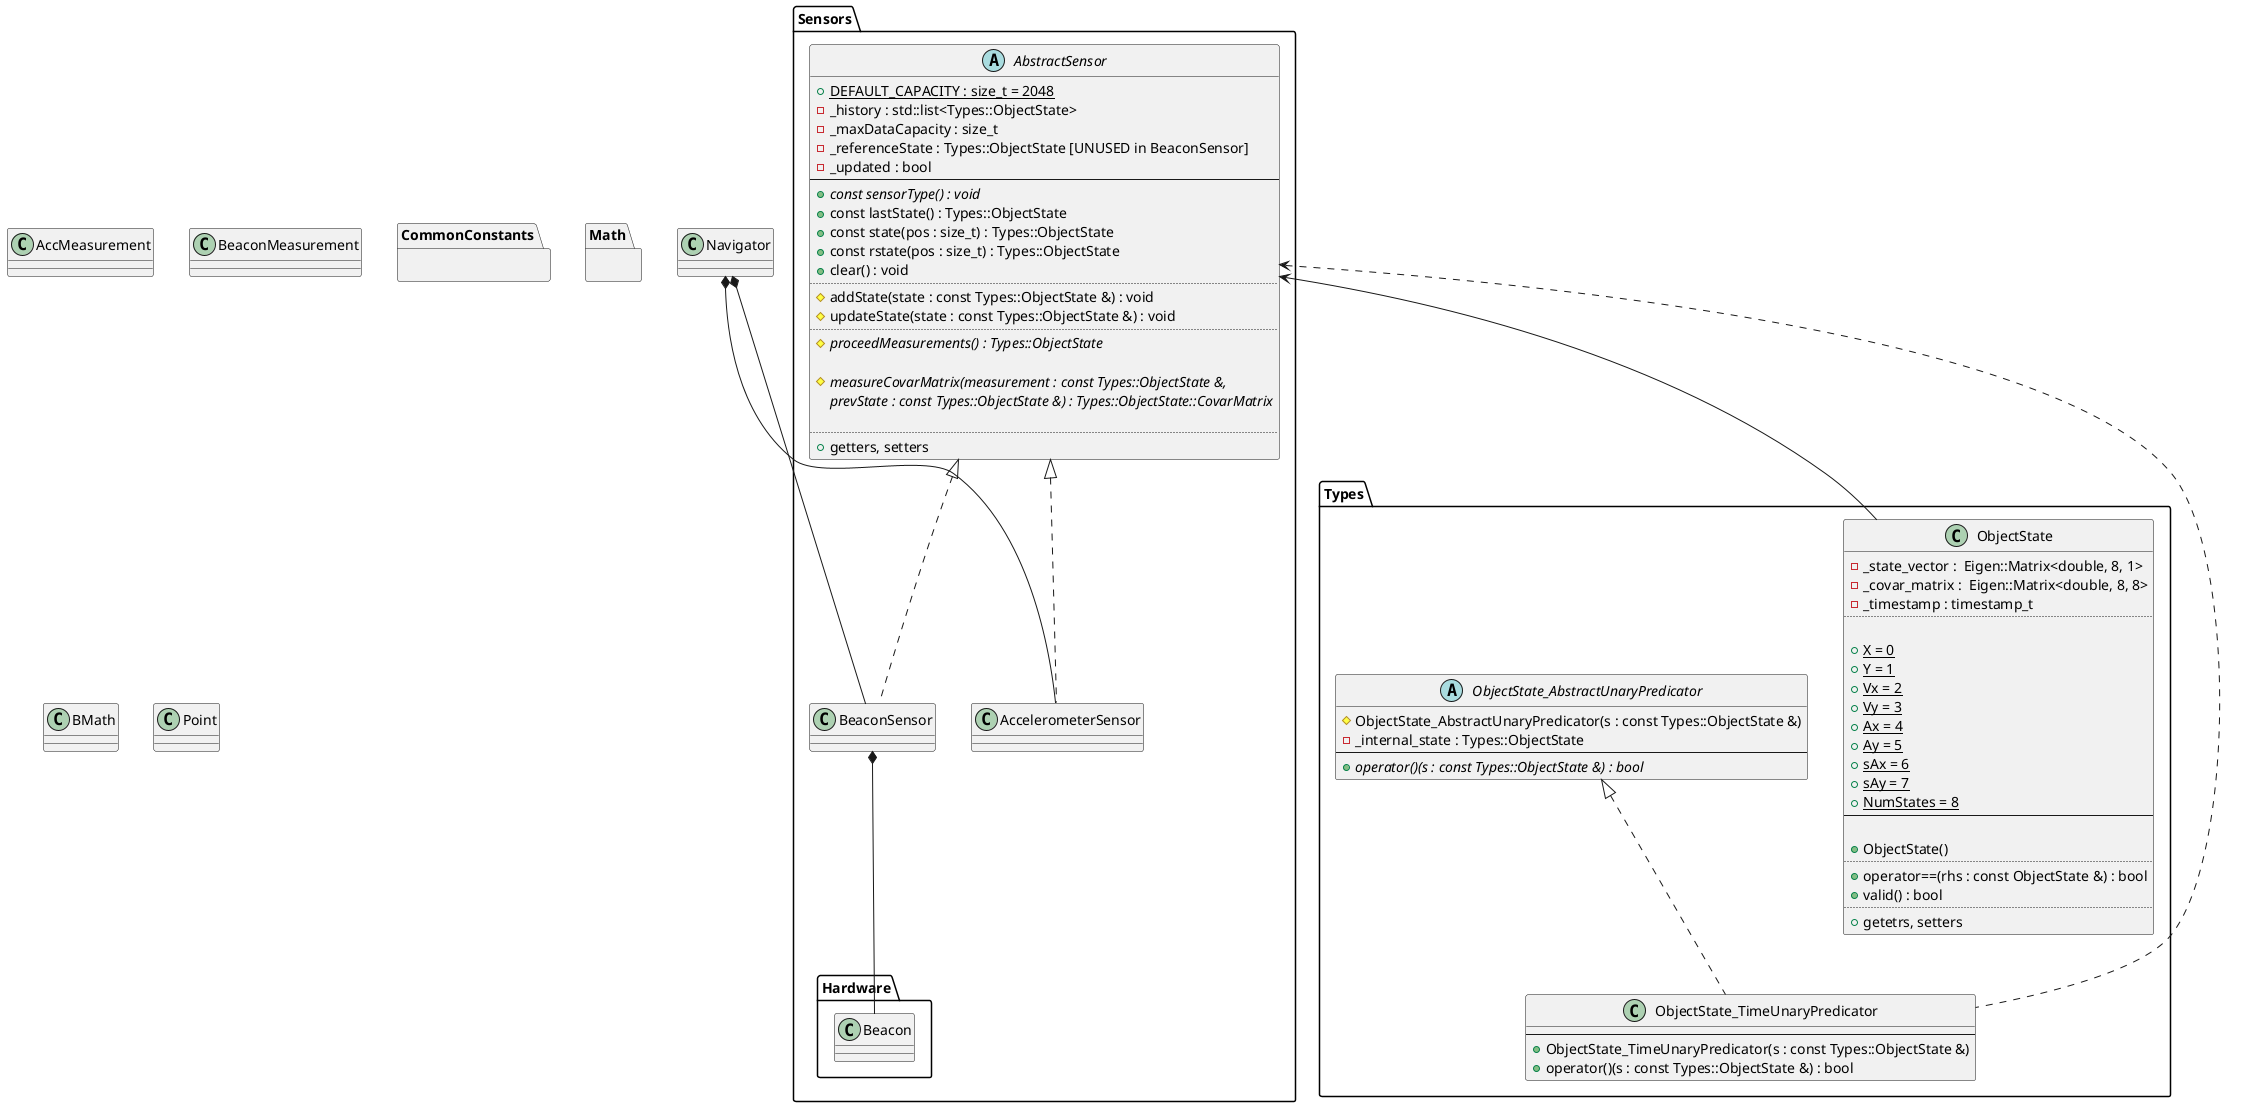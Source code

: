 @startuml
package Sensors{
    abstract class AbstractSensor{
        {static} + DEFAULT_CAPACITY : size_t = 2048
        - _history : std::list<Types::ObjectState>
        - _maxDataCapacity : size_t
        - _referenceState : Types::ObjectState [UNUSED in BeaconSensor]
        - _updated : bool
        --
        {abstract} + const sensorType() : void
        + const lastState() : Types::ObjectState
        + const state(pos : size_t) : Types::ObjectState
        + const rstate(pos : size_t) : Types::ObjectState
        + clear() : void
        ..
        # addState(state : const Types::ObjectState &) : void
        # updateState(state : const Types::ObjectState &) : void
        ..
        {abstract} # proceedMeasurements() : Types::ObjectState

        {abstract} # measureCovarMatrix(measurement : const Types::ObjectState &,
            {abstract} prevState : const Types::ObjectState &) : Types::ObjectState::CovarMatrix

        ..
        + getters, setters
    }

    class BeaconSensor{
    }

    class AccelerometerSensor{
    }

    AbstractSensor <|.. BeaconSensor
    AbstractSensor <|.. AccelerometerSensor





    package Hardware{
        class Beacon{
        }
    }

    BeaconSensor *-- Beacon
}


package Types{
    class ObjectState{
       - _state_vector :  Eigen::Matrix<double, 8, 1>
       - _covar_matrix :  Eigen::Matrix<double, 8, 8>
       - _timestamp : timestamp_t
       ..

       {static} + X = 0
       {static} + Y = 1
       {static} + Vx = 2
       {static} + Vy = 3
       {static} + Ax = 4
       {static} + Ay = 5
       {static} + sAx = 6
       {static} + sAy = 7
       {static} + NumStates = 8
       --

       + ObjectState()
       ..
       + operator==(rhs : const ObjectState &) : bool
       + valid() : bool
       ..
       + getetrs, setters
    }

    abstract class ObjectState_AbstractUnaryPredicator{
        # ObjectState_AbstractUnaryPredicator(s : const Types::ObjectState &)
        - _internal_state : Types::ObjectState
        --
        + {abstract} operator()(s : const Types::ObjectState &) : bool
    }

    class ObjectState_TimeUnaryPredicator {
        --
        + ObjectState_TimeUnaryPredicator(s : const Types::ObjectState &)
        + operator()(s : const Types::ObjectState &) : bool
    }

    ObjectState_AbstractUnaryPredicator <|.. ObjectState_TimeUnaryPredicator

    AbstractSensor <-- ObjectState
    AbstractSensor <.. ObjectState_TimeUnaryPredicator


}

class AccMeasurement {
}

class BeaconMeasurement {
}

class BMath{
}

class Point{
}

package CommonConstants{
}

package Math{
}

class Navigator{
}

Navigator *-- BeaconSensor
Navigator *-- AccelerometerSensor
@enduml